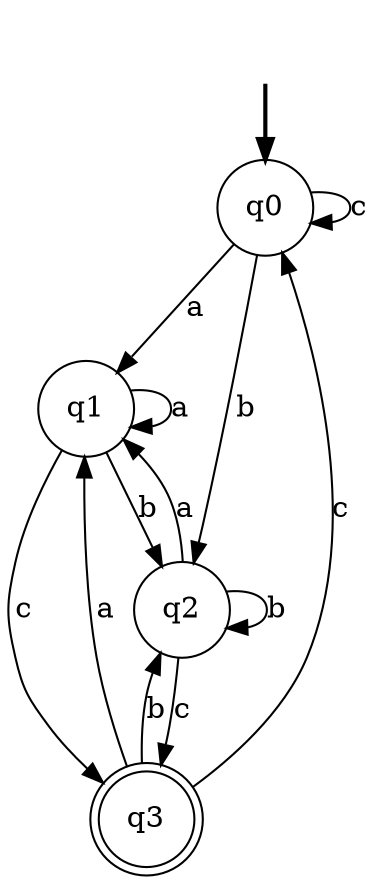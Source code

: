digraph {
    fake [style = invisible]
    fake -> q0 [style = bold]
    q0 [root = true shape = circle]
    q1 [shape = circle]
    q2 [shape = circle]
    q3 [shape = doublecircle]
    q0 -> q1 [label = "a"]
    q0 -> q2 [label = "b"]
    q0 -> q0 [label = "c"]
    q1 -> q1 [label = "a"]
    q1 -> q2 [label = "b"]
    q1 -> q3 [label = "c"]
    q2 -> q1 [label = "a"]
    q2 -> q2 [label = "b"]
    q2 -> q3 [label = "c"]
    q3 -> q1 [label = "a"]
    q3 -> q2 [label = "b"]
    q3 -> q0 [label = "c"]
}
